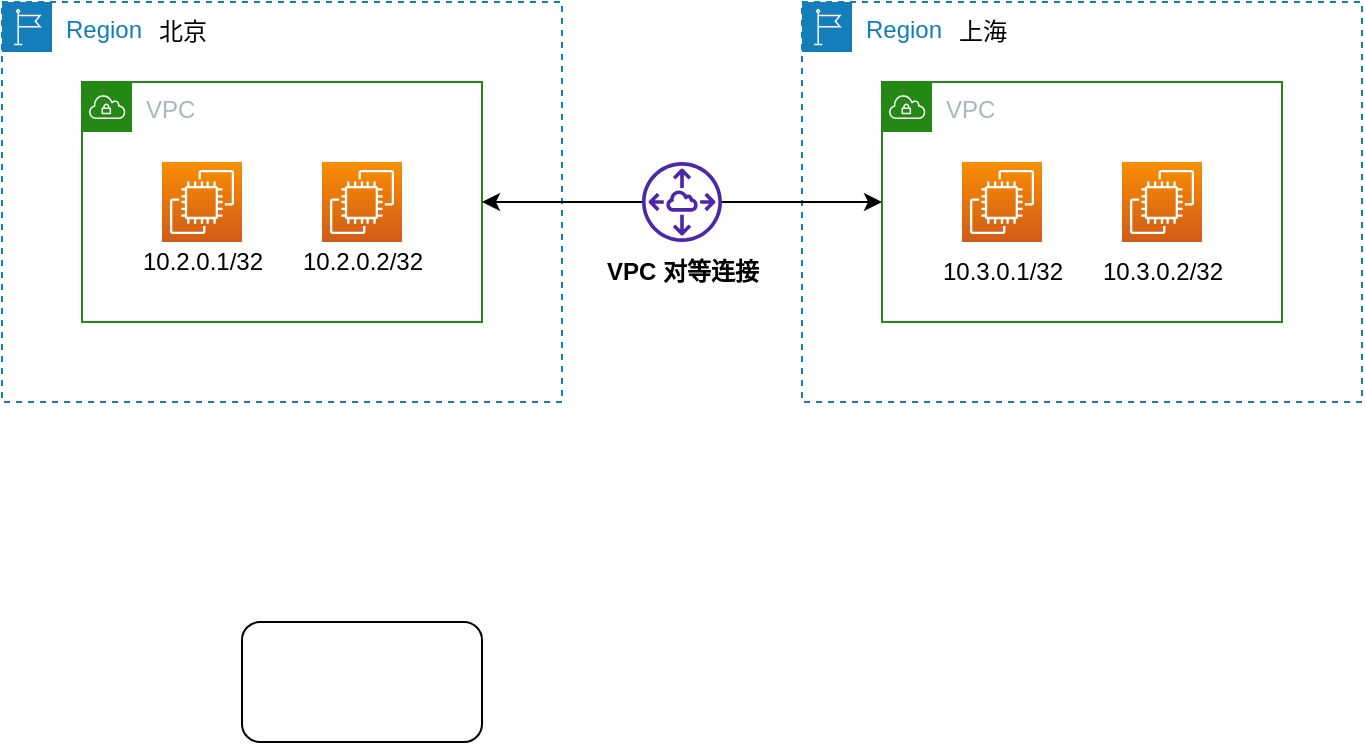 <mxfile version="20.8.1" type="github">
  <diagram id="uEE8WfiEVhWSMxpsAdIC" name="第 1 页">
    <mxGraphModel dx="1434" dy="771" grid="1" gridSize="10" guides="1" tooltips="1" connect="1" arrows="1" fold="1" page="1" pageScale="1" pageWidth="827" pageHeight="1169" math="0" shadow="0">
      <root>
        <mxCell id="0" />
        <mxCell id="1" parent="0" />
        <mxCell id="g6-ILKna32rdL5PsfNe2-1" value="Region" style="points=[[0,0],[0.25,0],[0.5,0],[0.75,0],[1,0],[1,0.25],[1,0.5],[1,0.75],[1,1],[0.75,1],[0.5,1],[0.25,1],[0,1],[0,0.75],[0,0.5],[0,0.25]];outlineConnect=0;gradientColor=none;html=1;whiteSpace=wrap;fontSize=12;fontStyle=0;container=1;pointerEvents=0;collapsible=0;recursiveResize=0;shape=mxgraph.aws4.group;grIcon=mxgraph.aws4.group_region;strokeColor=#147EBA;fillColor=none;verticalAlign=top;align=left;spacingLeft=30;fontColor=#147EBA;dashed=1;" parent="1" vertex="1">
          <mxGeometry x="80" y="240" width="280" height="200" as="geometry" />
        </mxCell>
        <mxCell id="g6-ILKna32rdL5PsfNe2-2" value="北京" style="text;html=1;align=center;verticalAlign=middle;resizable=0;points=[];autosize=1;strokeColor=none;fillColor=none;" parent="g6-ILKna32rdL5PsfNe2-1" vertex="1">
          <mxGeometry x="65" width="50" height="30" as="geometry" />
        </mxCell>
        <mxCell id="g6-ILKna32rdL5PsfNe2-5" value="VPC" style="points=[[0,0],[0.25,0],[0.5,0],[0.75,0],[1,0],[1,0.25],[1,0.5],[1,0.75],[1,1],[0.75,1],[0.5,1],[0.25,1],[0,1],[0,0.75],[0,0.5],[0,0.25]];outlineConnect=0;gradientColor=none;html=1;whiteSpace=wrap;fontSize=12;fontStyle=0;container=1;pointerEvents=0;collapsible=0;recursiveResize=0;shape=mxgraph.aws4.group;grIcon=mxgraph.aws4.group_vpc;strokeColor=#248814;fillColor=none;verticalAlign=top;align=left;spacingLeft=30;fontColor=#AAB7B8;dashed=0;" parent="g6-ILKna32rdL5PsfNe2-1" vertex="1">
          <mxGeometry x="40" y="40" width="200" height="120" as="geometry" />
        </mxCell>
        <mxCell id="g6-ILKna32rdL5PsfNe2-7" value="" style="sketch=0;points=[[0,0,0],[0.25,0,0],[0.5,0,0],[0.75,0,0],[1,0,0],[0,1,0],[0.25,1,0],[0.5,1,0],[0.75,1,0],[1,1,0],[0,0.25,0],[0,0.5,0],[0,0.75,0],[1,0.25,0],[1,0.5,0],[1,0.75,0]];outlineConnect=0;fontColor=#232F3E;gradientColor=#F78E04;gradientDirection=north;fillColor=#D05C17;strokeColor=#ffffff;dashed=0;verticalLabelPosition=bottom;verticalAlign=top;align=center;html=1;fontSize=12;fontStyle=0;aspect=fixed;shape=mxgraph.aws4.resourceIcon;resIcon=mxgraph.aws4.ec2;" parent="g6-ILKna32rdL5PsfNe2-5" vertex="1">
          <mxGeometry x="40" y="40" width="40" height="40" as="geometry" />
        </mxCell>
        <mxCell id="g6-ILKna32rdL5PsfNe2-8" value="" style="sketch=0;points=[[0,0,0],[0.25,0,0],[0.5,0,0],[0.75,0,0],[1,0,0],[0,1,0],[0.25,1,0],[0.5,1,0],[0.75,1,0],[1,1,0],[0,0.25,0],[0,0.5,0],[0,0.75,0],[1,0.25,0],[1,0.5,0],[1,0.75,0]];outlineConnect=0;fontColor=#232F3E;gradientColor=#F78E04;gradientDirection=north;fillColor=#D05C17;strokeColor=#ffffff;dashed=0;verticalLabelPosition=bottom;verticalAlign=top;align=center;html=1;fontSize=12;fontStyle=0;aspect=fixed;shape=mxgraph.aws4.resourceIcon;resIcon=mxgraph.aws4.ec2;" parent="g6-ILKna32rdL5PsfNe2-5" vertex="1">
          <mxGeometry x="120" y="40" width="40" height="40" as="geometry" />
        </mxCell>
        <mxCell id="g6-ILKna32rdL5PsfNe2-16" value="10.2.0.2/32" style="text;html=1;align=center;verticalAlign=middle;resizable=0;points=[];autosize=1;strokeColor=none;fillColor=none;" parent="g6-ILKna32rdL5PsfNe2-5" vertex="1">
          <mxGeometry x="100" y="75" width="80" height="30" as="geometry" />
        </mxCell>
        <mxCell id="g6-ILKna32rdL5PsfNe2-15" value="10.2.0.1/32" style="text;html=1;align=center;verticalAlign=middle;resizable=0;points=[];autosize=1;strokeColor=none;fillColor=none;" parent="g6-ILKna32rdL5PsfNe2-5" vertex="1">
          <mxGeometry x="20" y="75" width="80" height="30" as="geometry" />
        </mxCell>
        <mxCell id="g6-ILKna32rdL5PsfNe2-3" value="Region" style="points=[[0,0],[0.25,0],[0.5,0],[0.75,0],[1,0],[1,0.25],[1,0.5],[1,0.75],[1,1],[0.75,1],[0.5,1],[0.25,1],[0,1],[0,0.75],[0,0.5],[0,0.25]];outlineConnect=0;gradientColor=none;html=1;whiteSpace=wrap;fontSize=12;fontStyle=0;container=1;pointerEvents=0;collapsible=0;recursiveResize=0;shape=mxgraph.aws4.group;grIcon=mxgraph.aws4.group_region;strokeColor=#147EBA;fillColor=none;verticalAlign=top;align=left;spacingLeft=30;fontColor=#147EBA;dashed=1;" parent="1" vertex="1">
          <mxGeometry x="480" y="240" width="280" height="200" as="geometry" />
        </mxCell>
        <mxCell id="g6-ILKna32rdL5PsfNe2-4" value="上海" style="text;html=1;align=center;verticalAlign=middle;resizable=0;points=[];autosize=1;strokeColor=none;fillColor=none;" parent="g6-ILKna32rdL5PsfNe2-3" vertex="1">
          <mxGeometry x="65" width="50" height="30" as="geometry" />
        </mxCell>
        <mxCell id="g6-ILKna32rdL5PsfNe2-6" value="VPC" style="points=[[0,0],[0.25,0],[0.5,0],[0.75,0],[1,0],[1,0.25],[1,0.5],[1,0.75],[1,1],[0.75,1],[0.5,1],[0.25,1],[0,1],[0,0.75],[0,0.5],[0,0.25]];outlineConnect=0;gradientColor=none;html=1;whiteSpace=wrap;fontSize=12;fontStyle=0;container=1;pointerEvents=0;collapsible=0;recursiveResize=0;shape=mxgraph.aws4.group;grIcon=mxgraph.aws4.group_vpc;strokeColor=#248814;fillColor=none;verticalAlign=top;align=left;spacingLeft=30;fontColor=#AAB7B8;dashed=0;" parent="g6-ILKna32rdL5PsfNe2-3" vertex="1">
          <mxGeometry x="40" y="40" width="200" height="120" as="geometry" />
        </mxCell>
        <mxCell id="g6-ILKna32rdL5PsfNe2-9" value="" style="sketch=0;points=[[0,0,0],[0.25,0,0],[0.5,0,0],[0.75,0,0],[1,0,0],[0,1,0],[0.25,1,0],[0.5,1,0],[0.75,1,0],[1,1,0],[0,0.25,0],[0,0.5,0],[0,0.75,0],[1,0.25,0],[1,0.5,0],[1,0.75,0]];outlineConnect=0;fontColor=#232F3E;gradientColor=#F78E04;gradientDirection=north;fillColor=#D05C17;strokeColor=#ffffff;dashed=0;verticalLabelPosition=bottom;verticalAlign=top;align=center;html=1;fontSize=12;fontStyle=0;aspect=fixed;shape=mxgraph.aws4.resourceIcon;resIcon=mxgraph.aws4.ec2;" parent="g6-ILKna32rdL5PsfNe2-6" vertex="1">
          <mxGeometry x="40" y="40" width="40" height="40" as="geometry" />
        </mxCell>
        <mxCell id="g6-ILKna32rdL5PsfNe2-13" value="" style="sketch=0;points=[[0,0,0],[0.25,0,0],[0.5,0,0],[0.75,0,0],[1,0,0],[0,1,0],[0.25,1,0],[0.5,1,0],[0.75,1,0],[1,1,0],[0,0.25,0],[0,0.5,0],[0,0.75,0],[1,0.25,0],[1,0.5,0],[1,0.75,0]];outlineConnect=0;fontColor=#232F3E;gradientColor=#F78E04;gradientDirection=north;fillColor=#D05C17;strokeColor=#ffffff;dashed=0;verticalLabelPosition=bottom;verticalAlign=top;align=center;html=1;fontSize=12;fontStyle=0;aspect=fixed;shape=mxgraph.aws4.resourceIcon;resIcon=mxgraph.aws4.ec2;" parent="g6-ILKna32rdL5PsfNe2-6" vertex="1">
          <mxGeometry x="120" y="40" width="40" height="40" as="geometry" />
        </mxCell>
        <mxCell id="g6-ILKna32rdL5PsfNe2-17" value="10.3.0.1/32" style="text;html=1;align=center;verticalAlign=middle;resizable=0;points=[];autosize=1;strokeColor=none;fillColor=none;" parent="g6-ILKna32rdL5PsfNe2-6" vertex="1">
          <mxGeometry x="20" y="80" width="80" height="30" as="geometry" />
        </mxCell>
        <mxCell id="g6-ILKna32rdL5PsfNe2-18" value="10.3.0.2/32" style="text;html=1;align=center;verticalAlign=middle;resizable=0;points=[];autosize=1;strokeColor=none;fillColor=none;" parent="g6-ILKna32rdL5PsfNe2-6" vertex="1">
          <mxGeometry x="100" y="80" width="80" height="30" as="geometry" />
        </mxCell>
        <mxCell id="g6-ILKna32rdL5PsfNe2-10" value="" style="sketch=0;outlineConnect=0;fontColor=#232F3E;gradientColor=none;fillColor=#4D27AA;strokeColor=none;dashed=0;verticalLabelPosition=bottom;verticalAlign=top;align=center;html=1;fontSize=12;fontStyle=0;aspect=fixed;pointerEvents=1;shape=mxgraph.aws4.peering;" parent="1" vertex="1">
          <mxGeometry x="400" y="320" width="40" height="40" as="geometry" />
        </mxCell>
        <mxCell id="g6-ILKna32rdL5PsfNe2-11" style="edgeStyle=orthogonalEdgeStyle;rounded=0;orthogonalLoop=1;jettySize=auto;html=1;exitX=0;exitY=0.5;exitDx=0;exitDy=0;endArrow=none;endFill=0;startArrow=classic;startFill=1;" parent="1" source="g6-ILKna32rdL5PsfNe2-6" target="g6-ILKna32rdL5PsfNe2-10" edge="1">
          <mxGeometry relative="1" as="geometry" />
        </mxCell>
        <mxCell id="g6-ILKna32rdL5PsfNe2-12" style="edgeStyle=orthogonalEdgeStyle;rounded=0;orthogonalLoop=1;jettySize=auto;html=1;exitX=1;exitY=0.5;exitDx=0;exitDy=0;endArrow=none;endFill=0;startArrow=classic;startFill=1;" parent="1" source="g6-ILKna32rdL5PsfNe2-5" target="g6-ILKna32rdL5PsfNe2-10" edge="1">
          <mxGeometry relative="1" as="geometry" />
        </mxCell>
        <mxCell id="g6-ILKna32rdL5PsfNe2-14" value="&lt;b&gt;VPC 对等连接&lt;/b&gt;" style="text;html=1;align=center;verticalAlign=middle;resizable=0;points=[];autosize=1;strokeColor=none;fillColor=none;" parent="1" vertex="1">
          <mxGeometry x="370" y="360" width="100" height="30" as="geometry" />
        </mxCell>
        <mxCell id="OhnuiPi3IP2LjKd8TtyV-1" value="" style="rounded=1;whiteSpace=wrap;html=1;" vertex="1" parent="1">
          <mxGeometry x="200" y="550" width="120" height="60" as="geometry" />
        </mxCell>
      </root>
    </mxGraphModel>
  </diagram>
</mxfile>
